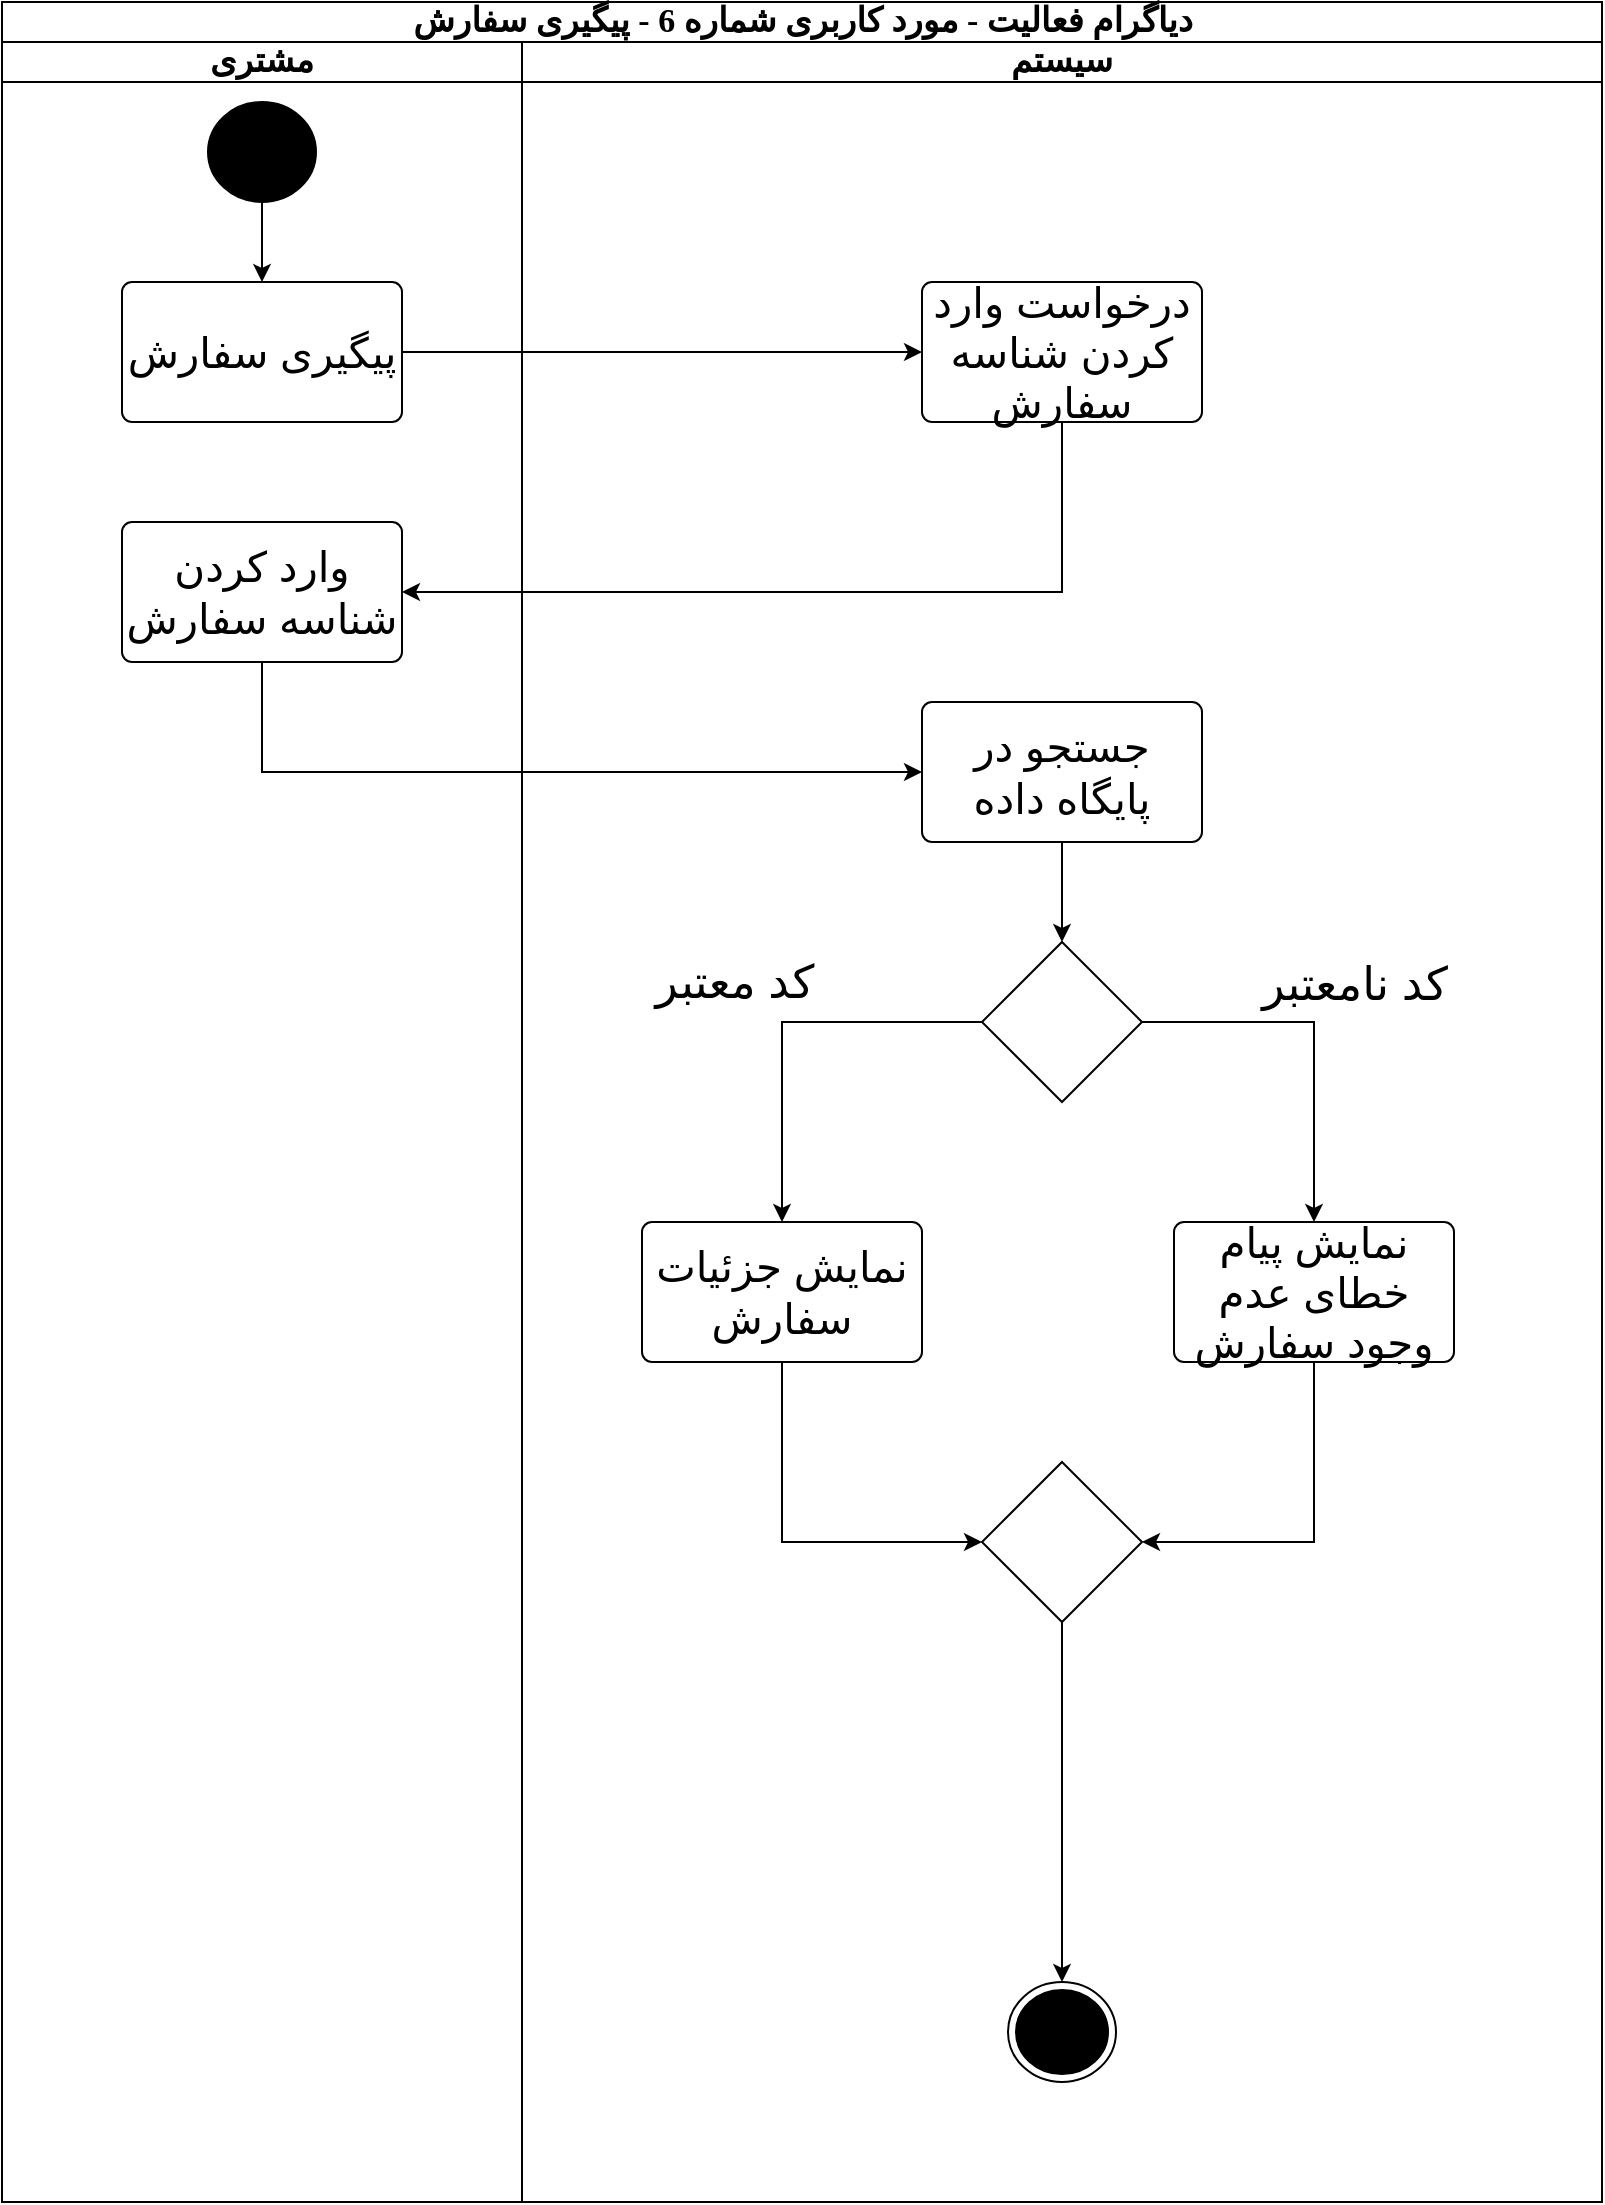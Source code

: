 <mxfile version="24.4.4" type="device">
  <diagram name="Page-1" id="0783ab3e-0a74-02c8-0abd-f7b4e66b4bec">
    <mxGraphModel dx="2333" dy="1178" grid="1" gridSize="10" guides="1" tooltips="1" connect="1" arrows="1" fold="1" page="1" pageScale="1" pageWidth="827" pageHeight="1169" background="none" math="0" shadow="0">
      <root>
        <mxCell id="0" />
        <mxCell id="1" parent="0" />
        <mxCell id="1c1d494c118603dd-1" value="دیاگرام فعالیت - مورد کاربری شماره 6 - پیگیری سفارش" style="swimlane;html=1;childLayout=stackLayout;startSize=20;rounded=0;shadow=0;comic=0;labelBackgroundColor=none;strokeWidth=1;fontFamily=Verdana;fontSize=17;align=center;" parent="1" vertex="1">
          <mxGeometry x="14" y="20" width="800" height="1100" as="geometry" />
        </mxCell>
        <mxCell id="bYX_rBt1W14Q4xHbeTwR-1" value="مشتری" style="swimlane;startSize=20;whiteSpace=wrap;html=1;fontSize=17;" parent="1c1d494c118603dd-1" vertex="1">
          <mxGeometry y="20" width="260" height="1080" as="geometry" />
        </mxCell>
        <mxCell id="_GKaaEnPmd_whFGMj8a_-45" style="edgeStyle=orthogonalEdgeStyle;rounded=0;orthogonalLoop=1;jettySize=auto;html=1;entryX=0.5;entryY=0;entryDx=0;entryDy=0;" edge="1" parent="bYX_rBt1W14Q4xHbeTwR-1" source="bYX_rBt1W14Q4xHbeTwR-68" target="_GKaaEnPmd_whFGMj8a_-44">
          <mxGeometry relative="1" as="geometry" />
        </mxCell>
        <mxCell id="bYX_rBt1W14Q4xHbeTwR-68" value="" style="ellipse;fillColor=strokeColor;html=1;" parent="bYX_rBt1W14Q4xHbeTwR-1" vertex="1">
          <mxGeometry x="103" y="30" width="54" height="50" as="geometry" />
        </mxCell>
        <mxCell id="_GKaaEnPmd_whFGMj8a_-44" value="&lt;font style=&quot;font-size: 21px;&quot;&gt;پیگیری سفارش&lt;/font&gt;" style="html=1;align=center;verticalAlign=middle;rounded=1;absoluteArcSize=1;arcSize=10;dashed=0;whiteSpace=wrap;" vertex="1" parent="bYX_rBt1W14Q4xHbeTwR-1">
          <mxGeometry x="60" y="120" width="140" height="70" as="geometry" />
        </mxCell>
        <mxCell id="_GKaaEnPmd_whFGMj8a_-48" value="&lt;font style=&quot;font-size: 21px;&quot;&gt;وارد کردن شناسه سفارش&lt;/font&gt;" style="html=1;align=center;verticalAlign=middle;rounded=1;absoluteArcSize=1;arcSize=10;dashed=0;whiteSpace=wrap;" vertex="1" parent="bYX_rBt1W14Q4xHbeTwR-1">
          <mxGeometry x="60" y="240" width="140" height="70" as="geometry" />
        </mxCell>
        <mxCell id="bYX_rBt1W14Q4xHbeTwR-3" value="سیستم" style="swimlane;startSize=20;whiteSpace=wrap;html=1;fontSize=17;" parent="1c1d494c118603dd-1" vertex="1">
          <mxGeometry x="260" y="20" width="540" height="1080" as="geometry" />
        </mxCell>
        <mxCell id="_GKaaEnPmd_whFGMj8a_-36" style="edgeStyle=orthogonalEdgeStyle;rounded=0;orthogonalLoop=1;jettySize=auto;html=1;entryX=1;entryY=0.5;entryDx=0;entryDy=0;" edge="1" parent="bYX_rBt1W14Q4xHbeTwR-3" target="_GKaaEnPmd_whFGMj8a_-33">
          <mxGeometry relative="1" as="geometry">
            <mxPoint x="446" y="690.077" as="sourcePoint" />
            <Array as="points">
              <mxPoint x="466" y="690" />
              <mxPoint x="466" y="840" />
            </Array>
          </mxGeometry>
        </mxCell>
        <mxCell id="_GKaaEnPmd_whFGMj8a_-46" value="&lt;font style=&quot;font-size: 21px;&quot;&gt;درخواست وارد کردن شناسه سفارش&lt;/font&gt;" style="html=1;align=center;verticalAlign=middle;rounded=1;absoluteArcSize=1;arcSize=10;dashed=0;whiteSpace=wrap;" vertex="1" parent="bYX_rBt1W14Q4xHbeTwR-3">
          <mxGeometry x="200" y="120" width="140" height="70" as="geometry" />
        </mxCell>
        <mxCell id="_GKaaEnPmd_whFGMj8a_-53" style="edgeStyle=orthogonalEdgeStyle;rounded=0;orthogonalLoop=1;jettySize=auto;html=1;entryX=0.5;entryY=0;entryDx=0;entryDy=0;" edge="1" parent="bYX_rBt1W14Q4xHbeTwR-3" source="_GKaaEnPmd_whFGMj8a_-50" target="_GKaaEnPmd_whFGMj8a_-52">
          <mxGeometry relative="1" as="geometry" />
        </mxCell>
        <mxCell id="_GKaaEnPmd_whFGMj8a_-50" value="&lt;font style=&quot;font-size: 21px;&quot;&gt;جستجو در پایگاه داده&lt;/font&gt;" style="html=1;align=center;verticalAlign=middle;rounded=1;absoluteArcSize=1;arcSize=10;dashed=0;whiteSpace=wrap;" vertex="1" parent="bYX_rBt1W14Q4xHbeTwR-3">
          <mxGeometry x="200" y="330" width="140" height="70" as="geometry" />
        </mxCell>
        <mxCell id="_GKaaEnPmd_whFGMj8a_-56" style="edgeStyle=orthogonalEdgeStyle;rounded=0;orthogonalLoop=1;jettySize=auto;html=1;entryX=0.5;entryY=0;entryDx=0;entryDy=0;" edge="1" parent="bYX_rBt1W14Q4xHbeTwR-3" source="_GKaaEnPmd_whFGMj8a_-52" target="_GKaaEnPmd_whFGMj8a_-55">
          <mxGeometry relative="1" as="geometry" />
        </mxCell>
        <mxCell id="_GKaaEnPmd_whFGMj8a_-59" value="&lt;span style=&quot;font-size: 23px;&quot;&gt;کد نامعتبر&lt;/span&gt;" style="edgeLabel;html=1;align=center;verticalAlign=middle;resizable=0;points=[];" vertex="1" connectable="0" parent="_GKaaEnPmd_whFGMj8a_-56">
          <mxGeometry x="0.294" y="-4" relative="1" as="geometry">
            <mxPoint x="24" y="-54" as="offset" />
          </mxGeometry>
        </mxCell>
        <mxCell id="_GKaaEnPmd_whFGMj8a_-57" style="edgeStyle=orthogonalEdgeStyle;rounded=0;orthogonalLoop=1;jettySize=auto;html=1;entryX=0.5;entryY=0;entryDx=0;entryDy=0;" edge="1" parent="bYX_rBt1W14Q4xHbeTwR-3" source="_GKaaEnPmd_whFGMj8a_-52" target="_GKaaEnPmd_whFGMj8a_-54">
          <mxGeometry relative="1" as="geometry" />
        </mxCell>
        <mxCell id="_GKaaEnPmd_whFGMj8a_-58" value="&lt;font style=&quot;font-size: 23px;&quot;&gt;کد معتبر&lt;/font&gt;" style="edgeLabel;html=1;align=center;verticalAlign=middle;resizable=0;points=[];" vertex="1" connectable="0" parent="_GKaaEnPmd_whFGMj8a_-57">
          <mxGeometry x="0.387" y="-1" relative="1" as="geometry">
            <mxPoint x="-23" y="-59" as="offset" />
          </mxGeometry>
        </mxCell>
        <mxCell id="_GKaaEnPmd_whFGMj8a_-52" value="" style="rhombus;whiteSpace=wrap;html=1;" vertex="1" parent="bYX_rBt1W14Q4xHbeTwR-3">
          <mxGeometry x="230" y="450" width="80" height="80" as="geometry" />
        </mxCell>
        <mxCell id="_GKaaEnPmd_whFGMj8a_-62" style="edgeStyle=orthogonalEdgeStyle;rounded=0;orthogonalLoop=1;jettySize=auto;html=1;entryX=0;entryY=0.5;entryDx=0;entryDy=0;" edge="1" parent="bYX_rBt1W14Q4xHbeTwR-3" source="_GKaaEnPmd_whFGMj8a_-54" target="_GKaaEnPmd_whFGMj8a_-60">
          <mxGeometry relative="1" as="geometry">
            <Array as="points">
              <mxPoint x="130" y="750" />
            </Array>
          </mxGeometry>
        </mxCell>
        <mxCell id="_GKaaEnPmd_whFGMj8a_-54" value="&lt;font style=&quot;font-size: 21px;&quot;&gt;نمایش جزئیات سفارش&lt;/font&gt;" style="html=1;align=center;verticalAlign=middle;rounded=1;absoluteArcSize=1;arcSize=10;dashed=0;whiteSpace=wrap;" vertex="1" parent="bYX_rBt1W14Q4xHbeTwR-3">
          <mxGeometry x="60" y="590" width="140" height="70" as="geometry" />
        </mxCell>
        <mxCell id="_GKaaEnPmd_whFGMj8a_-61" style="edgeStyle=orthogonalEdgeStyle;rounded=0;orthogonalLoop=1;jettySize=auto;html=1;entryX=1;entryY=0.5;entryDx=0;entryDy=0;" edge="1" parent="bYX_rBt1W14Q4xHbeTwR-3" source="_GKaaEnPmd_whFGMj8a_-55" target="_GKaaEnPmd_whFGMj8a_-60">
          <mxGeometry relative="1" as="geometry">
            <Array as="points">
              <mxPoint x="396" y="750" />
            </Array>
          </mxGeometry>
        </mxCell>
        <mxCell id="_GKaaEnPmd_whFGMj8a_-55" value="&lt;span style=&quot;font-size: 21px;&quot;&gt;نمایش پیام خطای عدم وجود سفارش&lt;/span&gt;" style="html=1;align=center;verticalAlign=middle;rounded=1;absoluteArcSize=1;arcSize=10;dashed=0;whiteSpace=wrap;" vertex="1" parent="bYX_rBt1W14Q4xHbeTwR-3">
          <mxGeometry x="326" y="590" width="140" height="70" as="geometry" />
        </mxCell>
        <mxCell id="_GKaaEnPmd_whFGMj8a_-64" style="edgeStyle=orthogonalEdgeStyle;rounded=0;orthogonalLoop=1;jettySize=auto;html=1;entryX=0.5;entryY=0;entryDx=0;entryDy=0;" edge="1" parent="bYX_rBt1W14Q4xHbeTwR-3" source="_GKaaEnPmd_whFGMj8a_-60" target="_GKaaEnPmd_whFGMj8a_-63">
          <mxGeometry relative="1" as="geometry" />
        </mxCell>
        <mxCell id="_GKaaEnPmd_whFGMj8a_-60" value="" style="rhombus;whiteSpace=wrap;html=1;" vertex="1" parent="bYX_rBt1W14Q4xHbeTwR-3">
          <mxGeometry x="230" y="710" width="80" height="80" as="geometry" />
        </mxCell>
        <mxCell id="_GKaaEnPmd_whFGMj8a_-63" value="" style="ellipse;html=1;shape=endState;fillColor=strokeColor;" vertex="1" parent="bYX_rBt1W14Q4xHbeTwR-3">
          <mxGeometry x="243" y="970" width="54" height="50" as="geometry" />
        </mxCell>
        <mxCell id="_GKaaEnPmd_whFGMj8a_-47" style="edgeStyle=orthogonalEdgeStyle;rounded=0;orthogonalLoop=1;jettySize=auto;html=1;entryX=0;entryY=0.5;entryDx=0;entryDy=0;" edge="1" parent="1c1d494c118603dd-1" source="_GKaaEnPmd_whFGMj8a_-44" target="_GKaaEnPmd_whFGMj8a_-46">
          <mxGeometry relative="1" as="geometry" />
        </mxCell>
        <mxCell id="_GKaaEnPmd_whFGMj8a_-49" style="edgeStyle=orthogonalEdgeStyle;rounded=0;orthogonalLoop=1;jettySize=auto;html=1;entryX=1;entryY=0.5;entryDx=0;entryDy=0;" edge="1" parent="1c1d494c118603dd-1" source="_GKaaEnPmd_whFGMj8a_-46" target="_GKaaEnPmd_whFGMj8a_-48">
          <mxGeometry relative="1" as="geometry">
            <Array as="points">
              <mxPoint x="530" y="295" />
            </Array>
          </mxGeometry>
        </mxCell>
        <mxCell id="_GKaaEnPmd_whFGMj8a_-51" style="edgeStyle=orthogonalEdgeStyle;rounded=0;orthogonalLoop=1;jettySize=auto;html=1;entryX=0;entryY=0.5;entryDx=0;entryDy=0;" edge="1" parent="1c1d494c118603dd-1" source="_GKaaEnPmd_whFGMj8a_-48" target="_GKaaEnPmd_whFGMj8a_-50">
          <mxGeometry relative="1" as="geometry">
            <Array as="points">
              <mxPoint x="130" y="385" />
            </Array>
          </mxGeometry>
        </mxCell>
      </root>
    </mxGraphModel>
  </diagram>
</mxfile>
